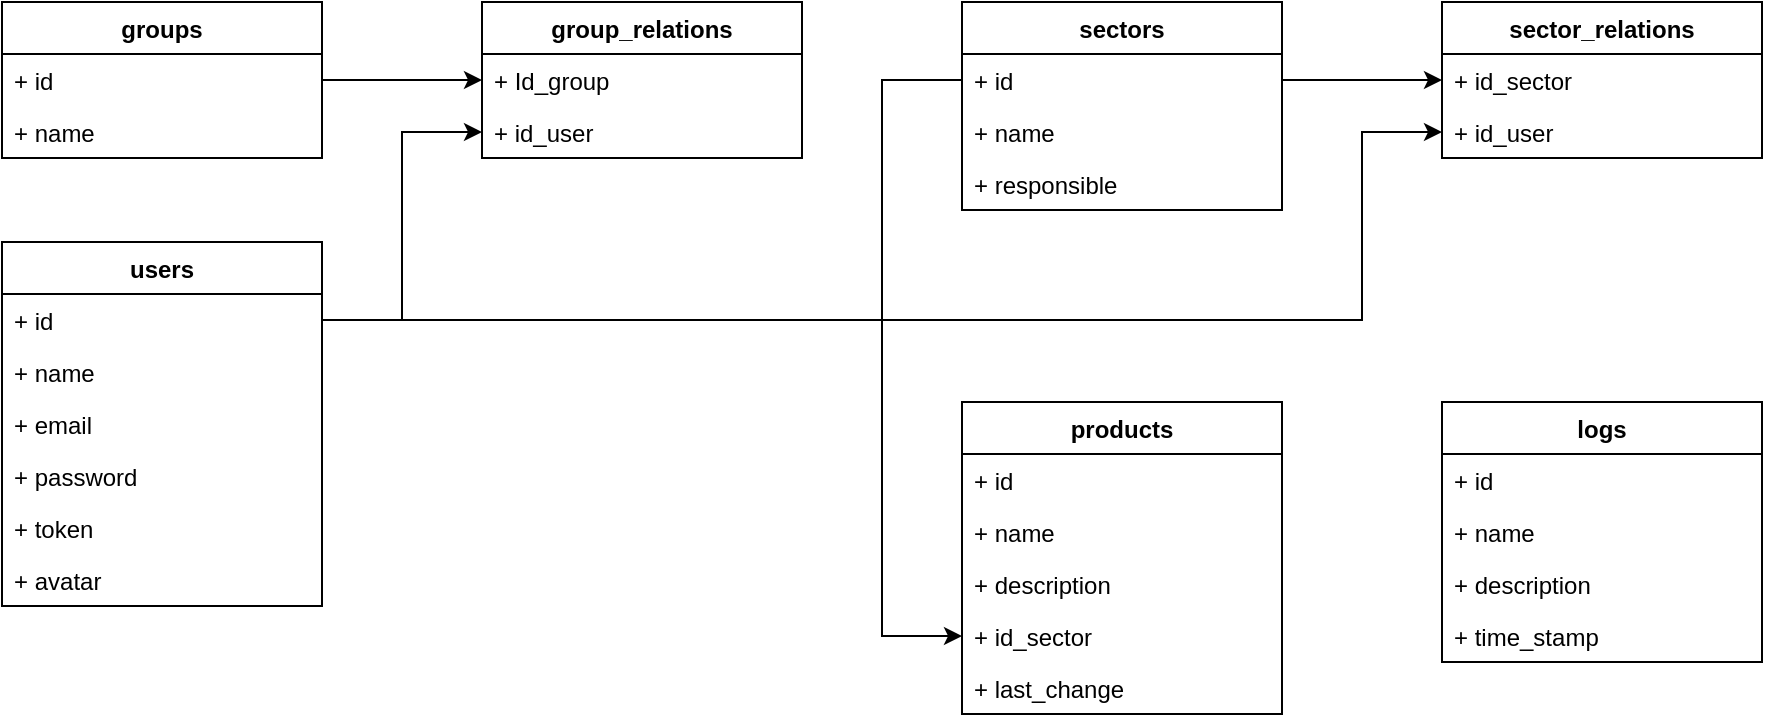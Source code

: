 <mxfile version="20.7.4" type="device"><diagram id="h4v3TtfXiAmSMxMI3aU_" name="Página-1"><mxGraphModel dx="978" dy="571" grid="1" gridSize="10" guides="1" tooltips="1" connect="1" arrows="1" fold="1" page="0" pageScale="1" pageWidth="827" pageHeight="1169" math="0" shadow="0"><root><mxCell id="0"/><mxCell id="1" parent="0"/><mxCell id="BjsgXym-YLaZVHxHkILv-1" value="groups" style="swimlane;fontStyle=1;align=center;verticalAlign=top;childLayout=stackLayout;horizontal=1;startSize=26;horizontalStack=0;resizeParent=1;resizeParentMax=0;resizeLast=0;collapsible=1;marginBottom=0;" vertex="1" parent="1"><mxGeometry x="40" y="40" width="160" height="78" as="geometry"/></mxCell><mxCell id="BjsgXym-YLaZVHxHkILv-2" value="+ id" style="text;strokeColor=none;fillColor=none;align=left;verticalAlign=top;spacingLeft=4;spacingRight=4;overflow=hidden;rotatable=0;points=[[0,0.5],[1,0.5]];portConstraint=eastwest;" vertex="1" parent="BjsgXym-YLaZVHxHkILv-1"><mxGeometry y="26" width="160" height="26" as="geometry"/></mxCell><mxCell id="BjsgXym-YLaZVHxHkILv-4" value="+ name" style="text;strokeColor=none;fillColor=none;align=left;verticalAlign=top;spacingLeft=4;spacingRight=4;overflow=hidden;rotatable=0;points=[[0,0.5],[1,0.5]];portConstraint=eastwest;" vertex="1" parent="BjsgXym-YLaZVHxHkILv-1"><mxGeometry y="52" width="160" height="26" as="geometry"/></mxCell><mxCell id="BjsgXym-YLaZVHxHkILv-5" value="group_relations" style="swimlane;fontStyle=1;align=center;verticalAlign=top;childLayout=stackLayout;horizontal=1;startSize=26;horizontalStack=0;resizeParent=1;resizeParentMax=0;resizeLast=0;collapsible=1;marginBottom=0;" vertex="1" parent="1"><mxGeometry x="280" y="40" width="160" height="78" as="geometry"/></mxCell><mxCell id="BjsgXym-YLaZVHxHkILv-8" value="+ Id_group" style="text;strokeColor=none;fillColor=none;align=left;verticalAlign=top;spacingLeft=4;spacingRight=4;overflow=hidden;rotatable=0;points=[[0,0.5],[1,0.5]];portConstraint=eastwest;" vertex="1" parent="BjsgXym-YLaZVHxHkILv-5"><mxGeometry y="26" width="160" height="26" as="geometry"/></mxCell><mxCell id="BjsgXym-YLaZVHxHkILv-6" value="+ id_user" style="text;strokeColor=none;fillColor=none;align=left;verticalAlign=top;spacingLeft=4;spacingRight=4;overflow=hidden;rotatable=0;points=[[0,0.5],[1,0.5]];portConstraint=eastwest;" vertex="1" parent="BjsgXym-YLaZVHxHkILv-5"><mxGeometry y="52" width="160" height="26" as="geometry"/></mxCell><mxCell id="BjsgXym-YLaZVHxHkILv-9" value="users" style="swimlane;fontStyle=1;align=center;verticalAlign=top;childLayout=stackLayout;horizontal=1;startSize=26;horizontalStack=0;resizeParent=1;resizeParentMax=0;resizeLast=0;collapsible=1;marginBottom=0;" vertex="1" parent="1"><mxGeometry x="40" y="160" width="160" height="182" as="geometry"/></mxCell><mxCell id="BjsgXym-YLaZVHxHkILv-10" value="+ id" style="text;strokeColor=none;fillColor=none;align=left;verticalAlign=top;spacingLeft=4;spacingRight=4;overflow=hidden;rotatable=0;points=[[0,0.5],[1,0.5]];portConstraint=eastwest;" vertex="1" parent="BjsgXym-YLaZVHxHkILv-9"><mxGeometry y="26" width="160" height="26" as="geometry"/></mxCell><mxCell id="BjsgXym-YLaZVHxHkILv-12" value="+ name" style="text;strokeColor=none;fillColor=none;align=left;verticalAlign=top;spacingLeft=4;spacingRight=4;overflow=hidden;rotatable=0;points=[[0,0.5],[1,0.5]];portConstraint=eastwest;" vertex="1" parent="BjsgXym-YLaZVHxHkILv-9"><mxGeometry y="52" width="160" height="26" as="geometry"/></mxCell><mxCell id="BjsgXym-YLaZVHxHkILv-13" value="+ email" style="text;strokeColor=none;fillColor=none;align=left;verticalAlign=top;spacingLeft=4;spacingRight=4;overflow=hidden;rotatable=0;points=[[0,0.5],[1,0.5]];portConstraint=eastwest;" vertex="1" parent="BjsgXym-YLaZVHxHkILv-9"><mxGeometry y="78" width="160" height="26" as="geometry"/></mxCell><mxCell id="BjsgXym-YLaZVHxHkILv-14" value="+ password" style="text;strokeColor=none;fillColor=none;align=left;verticalAlign=top;spacingLeft=4;spacingRight=4;overflow=hidden;rotatable=0;points=[[0,0.5],[1,0.5]];portConstraint=eastwest;" vertex="1" parent="BjsgXym-YLaZVHxHkILv-9"><mxGeometry y="104" width="160" height="26" as="geometry"/></mxCell><mxCell id="BjsgXym-YLaZVHxHkILv-15" value="+ token" style="text;strokeColor=none;fillColor=none;align=left;verticalAlign=top;spacingLeft=4;spacingRight=4;overflow=hidden;rotatable=0;points=[[0,0.5],[1,0.5]];portConstraint=eastwest;" vertex="1" parent="BjsgXym-YLaZVHxHkILv-9"><mxGeometry y="130" width="160" height="26" as="geometry"/></mxCell><mxCell id="BjsgXym-YLaZVHxHkILv-16" value="+ avatar" style="text;strokeColor=none;fillColor=none;align=left;verticalAlign=top;spacingLeft=4;spacingRight=4;overflow=hidden;rotatable=0;points=[[0,0.5],[1,0.5]];portConstraint=eastwest;" vertex="1" parent="BjsgXym-YLaZVHxHkILv-9"><mxGeometry y="156" width="160" height="26" as="geometry"/></mxCell><mxCell id="BjsgXym-YLaZVHxHkILv-17" style="edgeStyle=orthogonalEdgeStyle;rounded=0;orthogonalLoop=1;jettySize=auto;html=1;entryX=0;entryY=0.5;entryDx=0;entryDy=0;" edge="1" parent="1" source="BjsgXym-YLaZVHxHkILv-2" target="BjsgXym-YLaZVHxHkILv-8"><mxGeometry relative="1" as="geometry"/></mxCell><mxCell id="BjsgXym-YLaZVHxHkILv-23" value="sectors" style="swimlane;fontStyle=1;align=center;verticalAlign=top;childLayout=stackLayout;horizontal=1;startSize=26;horizontalStack=0;resizeParent=1;resizeParentMax=0;resizeLast=0;collapsible=1;marginBottom=0;" vertex="1" parent="1"><mxGeometry x="520" y="40" width="160" height="104" as="geometry"/></mxCell><mxCell id="BjsgXym-YLaZVHxHkILv-24" value="+ id" style="text;strokeColor=none;fillColor=none;align=left;verticalAlign=top;spacingLeft=4;spacingRight=4;overflow=hidden;rotatable=0;points=[[0,0.5],[1,0.5]];portConstraint=eastwest;" vertex="1" parent="BjsgXym-YLaZVHxHkILv-23"><mxGeometry y="26" width="160" height="26" as="geometry"/></mxCell><mxCell id="BjsgXym-YLaZVHxHkILv-25" value="+ name" style="text;strokeColor=none;fillColor=none;align=left;verticalAlign=top;spacingLeft=4;spacingRight=4;overflow=hidden;rotatable=0;points=[[0,0.5],[1,0.5]];portConstraint=eastwest;" vertex="1" parent="BjsgXym-YLaZVHxHkILv-23"><mxGeometry y="52" width="160" height="26" as="geometry"/></mxCell><mxCell id="BjsgXym-YLaZVHxHkILv-37" value="+ responsible" style="text;strokeColor=none;fillColor=none;align=left;verticalAlign=top;spacingLeft=4;spacingRight=4;overflow=hidden;rotatable=0;points=[[0,0.5],[1,0.5]];portConstraint=eastwest;" vertex="1" parent="BjsgXym-YLaZVHxHkILv-23"><mxGeometry y="78" width="160" height="26" as="geometry"/></mxCell><mxCell id="BjsgXym-YLaZVHxHkILv-26" value="sector_relations" style="swimlane;fontStyle=1;align=center;verticalAlign=top;childLayout=stackLayout;horizontal=1;startSize=26;horizontalStack=0;resizeParent=1;resizeParentMax=0;resizeLast=0;collapsible=1;marginBottom=0;" vertex="1" parent="1"><mxGeometry x="760" y="40" width="160" height="78" as="geometry"/></mxCell><mxCell id="BjsgXym-YLaZVHxHkILv-27" value="+ id_sector" style="text;strokeColor=none;fillColor=none;align=left;verticalAlign=top;spacingLeft=4;spacingRight=4;overflow=hidden;rotatable=0;points=[[0,0.5],[1,0.5]];portConstraint=eastwest;" vertex="1" parent="BjsgXym-YLaZVHxHkILv-26"><mxGeometry y="26" width="160" height="26" as="geometry"/></mxCell><mxCell id="BjsgXym-YLaZVHxHkILv-28" value="+ id_user" style="text;strokeColor=none;fillColor=none;align=left;verticalAlign=top;spacingLeft=4;spacingRight=4;overflow=hidden;rotatable=0;points=[[0,0.5],[1,0.5]];portConstraint=eastwest;" vertex="1" parent="BjsgXym-YLaZVHxHkILv-26"><mxGeometry y="52" width="160" height="26" as="geometry"/></mxCell><mxCell id="BjsgXym-YLaZVHxHkILv-30" style="edgeStyle=orthogonalEdgeStyle;rounded=0;orthogonalLoop=1;jettySize=auto;html=1;" edge="1" parent="1" source="BjsgXym-YLaZVHxHkILv-24" target="BjsgXym-YLaZVHxHkILv-27"><mxGeometry relative="1" as="geometry"/></mxCell><mxCell id="BjsgXym-YLaZVHxHkILv-31" style="edgeStyle=orthogonalEdgeStyle;rounded=0;orthogonalLoop=1;jettySize=auto;html=1;" edge="1" parent="1" source="BjsgXym-YLaZVHxHkILv-10" target="BjsgXym-YLaZVHxHkILv-28"><mxGeometry relative="1" as="geometry"><Array as="points"><mxPoint x="720" y="199"/><mxPoint x="720" y="105"/></Array></mxGeometry></mxCell><mxCell id="BjsgXym-YLaZVHxHkILv-32" style="edgeStyle=orthogonalEdgeStyle;rounded=0;orthogonalLoop=1;jettySize=auto;html=1;entryX=0;entryY=0.5;entryDx=0;entryDy=0;" edge="1" parent="1" source="BjsgXym-YLaZVHxHkILv-10" target="BjsgXym-YLaZVHxHkILv-6"><mxGeometry relative="1" as="geometry"/></mxCell><mxCell id="BjsgXym-YLaZVHxHkILv-33" value="products" style="swimlane;fontStyle=1;align=center;verticalAlign=top;childLayout=stackLayout;horizontal=1;startSize=26;horizontalStack=0;resizeParent=1;resizeParentMax=0;resizeLast=0;collapsible=1;marginBottom=0;" vertex="1" parent="1"><mxGeometry x="520" y="240" width="160" height="156" as="geometry"/></mxCell><mxCell id="BjsgXym-YLaZVHxHkILv-34" value="+ id" style="text;strokeColor=none;fillColor=none;align=left;verticalAlign=top;spacingLeft=4;spacingRight=4;overflow=hidden;rotatable=0;points=[[0,0.5],[1,0.5]];portConstraint=eastwest;" vertex="1" parent="BjsgXym-YLaZVHxHkILv-33"><mxGeometry y="26" width="160" height="26" as="geometry"/></mxCell><mxCell id="BjsgXym-YLaZVHxHkILv-35" value="+ name" style="text;strokeColor=none;fillColor=none;align=left;verticalAlign=top;spacingLeft=4;spacingRight=4;overflow=hidden;rotatable=0;points=[[0,0.5],[1,0.5]];portConstraint=eastwest;" vertex="1" parent="BjsgXym-YLaZVHxHkILv-33"><mxGeometry y="52" width="160" height="26" as="geometry"/></mxCell><mxCell id="BjsgXym-YLaZVHxHkILv-36" value="+ description" style="text;strokeColor=none;fillColor=none;align=left;verticalAlign=top;spacingLeft=4;spacingRight=4;overflow=hidden;rotatable=0;points=[[0,0.5],[1,0.5]];portConstraint=eastwest;" vertex="1" parent="BjsgXym-YLaZVHxHkILv-33"><mxGeometry y="78" width="160" height="26" as="geometry"/></mxCell><mxCell id="BjsgXym-YLaZVHxHkILv-45" value="+ id_sector" style="text;strokeColor=none;fillColor=none;align=left;verticalAlign=top;spacingLeft=4;spacingRight=4;overflow=hidden;rotatable=0;points=[[0,0.5],[1,0.5]];portConstraint=eastwest;" vertex="1" parent="BjsgXym-YLaZVHxHkILv-33"><mxGeometry y="104" width="160" height="26" as="geometry"/></mxCell><mxCell id="BjsgXym-YLaZVHxHkILv-52" value="+ last_change" style="text;strokeColor=none;fillColor=none;align=left;verticalAlign=top;spacingLeft=4;spacingRight=4;overflow=hidden;rotatable=0;points=[[0,0.5],[1,0.5]];portConstraint=eastwest;" vertex="1" parent="BjsgXym-YLaZVHxHkILv-33"><mxGeometry y="130" width="160" height="26" as="geometry"/></mxCell><mxCell id="BjsgXym-YLaZVHxHkILv-46" style="edgeStyle=orthogonalEdgeStyle;rounded=0;orthogonalLoop=1;jettySize=auto;html=1;entryX=0;entryY=0.5;entryDx=0;entryDy=0;" edge="1" parent="1" source="BjsgXym-YLaZVHxHkILv-24" target="BjsgXym-YLaZVHxHkILv-45"><mxGeometry relative="1" as="geometry"><Array as="points"><mxPoint x="480" y="79"/><mxPoint x="480" y="357"/></Array></mxGeometry></mxCell><mxCell id="BjsgXym-YLaZVHxHkILv-47" value="logs" style="swimlane;fontStyle=1;align=center;verticalAlign=top;childLayout=stackLayout;horizontal=1;startSize=26;horizontalStack=0;resizeParent=1;resizeParentMax=0;resizeLast=0;collapsible=1;marginBottom=0;" vertex="1" parent="1"><mxGeometry x="760" y="240" width="160" height="130" as="geometry"/></mxCell><mxCell id="BjsgXym-YLaZVHxHkILv-48" value="+ id" style="text;strokeColor=none;fillColor=none;align=left;verticalAlign=top;spacingLeft=4;spacingRight=4;overflow=hidden;rotatable=0;points=[[0,0.5],[1,0.5]];portConstraint=eastwest;" vertex="1" parent="BjsgXym-YLaZVHxHkILv-47"><mxGeometry y="26" width="160" height="26" as="geometry"/></mxCell><mxCell id="BjsgXym-YLaZVHxHkILv-49" value="+ name" style="text;strokeColor=none;fillColor=none;align=left;verticalAlign=top;spacingLeft=4;spacingRight=4;overflow=hidden;rotatable=0;points=[[0,0.5],[1,0.5]];portConstraint=eastwest;" vertex="1" parent="BjsgXym-YLaZVHxHkILv-47"><mxGeometry y="52" width="160" height="26" as="geometry"/></mxCell><mxCell id="BjsgXym-YLaZVHxHkILv-50" value="+ description" style="text;strokeColor=none;fillColor=none;align=left;verticalAlign=top;spacingLeft=4;spacingRight=4;overflow=hidden;rotatable=0;points=[[0,0.5],[1,0.5]];portConstraint=eastwest;" vertex="1" parent="BjsgXym-YLaZVHxHkILv-47"><mxGeometry y="78" width="160" height="26" as="geometry"/></mxCell><mxCell id="BjsgXym-YLaZVHxHkILv-51" value="+ time_stamp" style="text;strokeColor=none;fillColor=none;align=left;verticalAlign=top;spacingLeft=4;spacingRight=4;overflow=hidden;rotatable=0;points=[[0,0.5],[1,0.5]];portConstraint=eastwest;" vertex="1" parent="BjsgXym-YLaZVHxHkILv-47"><mxGeometry y="104" width="160" height="26" as="geometry"/></mxCell></root></mxGraphModel></diagram></mxfile>